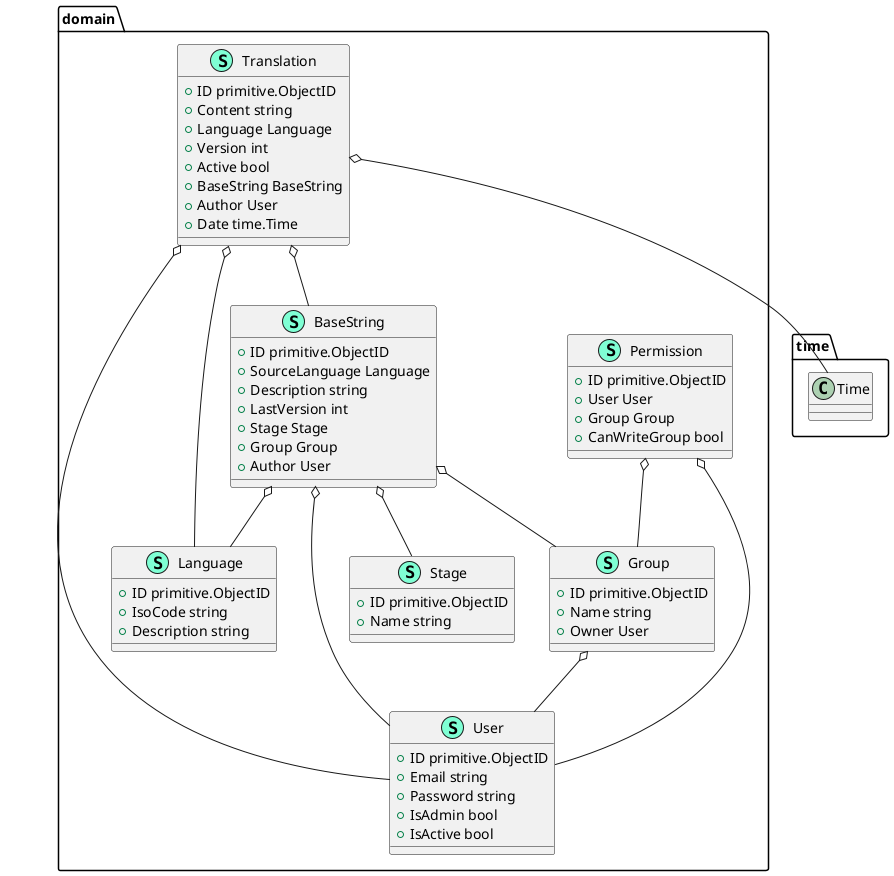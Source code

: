 @startuml
namespace domain {
    class BaseString << (S,Aquamarine) >> {
        + ID primitive.ObjectID
        + SourceLanguage Language
        + Description string
        + LastVersion int
        + Stage Stage
        + Group Group
        + Author User

    }
    class Group << (S,Aquamarine) >> {
        + ID primitive.ObjectID
        + Name string
        + Owner User

    }
    class Language << (S,Aquamarine) >> {
        + ID primitive.ObjectID
        + IsoCode string
        + Description string

    }
    class Permission << (S,Aquamarine) >> {
        + ID primitive.ObjectID
        + User User
        + Group Group
        + CanWriteGroup bool

    }
    class Stage << (S,Aquamarine) >> {
        + ID primitive.ObjectID
        + Name string

    }
    class Translation << (S,Aquamarine) >> {
        + ID primitive.ObjectID
        + Content string
        + Language Language
        + Version int
        + Active bool
        + BaseString BaseString
        + Author User
        + Date time.Time

    }
    class User << (S,Aquamarine) >> {
        + ID primitive.ObjectID
        + Email string
        + Password string
        + IsAdmin bool
        + IsActive bool

    }
}


"domain.BaseString" o-- "domain.Group"
"domain.BaseString" o-- "domain.Language"
"domain.BaseString" o-- "domain.Stage"
"domain.BaseString" o-- "domain.User"
"domain.Group" o-- "domain.User"
"domain.Permission" o-- "domain.Group"
"domain.Permission" o-- "domain.User"
"domain.Translation" o-- "domain.BaseString"
"domain.Translation" o-- "domain.Language"
"domain.Translation" o-- "domain.User"
"domain.Translation" o-- "time.Time"

@enduml

